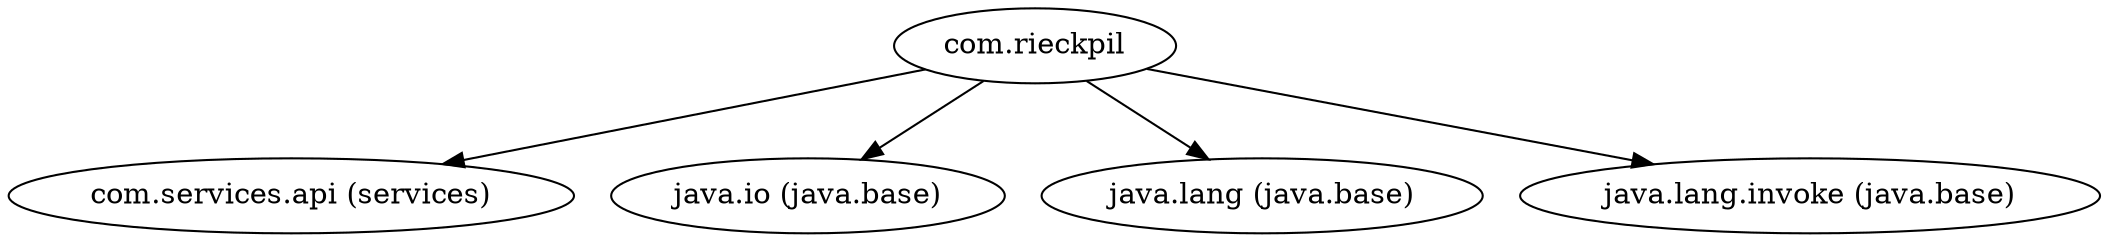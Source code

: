 digraph "jigsawapp" {
    // Path: C:\Development\Git\learning-samples\java-9-modules\lib\jigsawapp.jar
   "com.rieckpil"                                     -> "com.services.api (services)";
   "com.rieckpil"                                     -> "java.io (java.base)";
   "com.rieckpil"                                     -> "java.lang (java.base)";
   "com.rieckpil"                                     -> "java.lang.invoke (java.base)";
}
